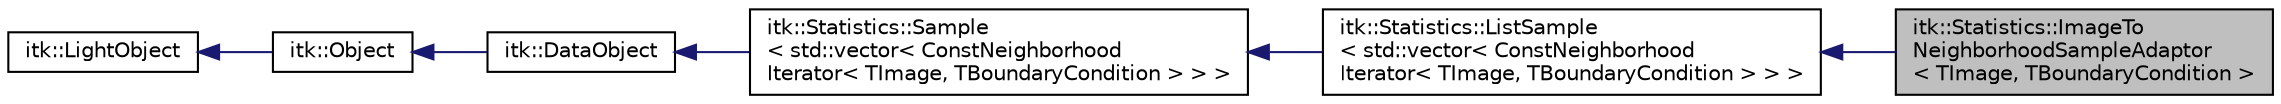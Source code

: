 digraph "itk::Statistics::ImageToNeighborhoodSampleAdaptor&lt; TImage, TBoundaryCondition &gt;"
{
 // LATEX_PDF_SIZE
  edge [fontname="Helvetica",fontsize="10",labelfontname="Helvetica",labelfontsize="10"];
  node [fontname="Helvetica",fontsize="10",shape=record];
  rankdir="LR";
  Node1 [label="itk::Statistics::ImageTo\lNeighborhoodSampleAdaptor\l\< TImage, TBoundaryCondition \>",height=0.2,width=0.4,color="black", fillcolor="grey75", style="filled", fontcolor="black",tooltip="This class provides ListSample interface to ITK Image."];
  Node2 -> Node1 [dir="back",color="midnightblue",fontsize="10",style="solid",fontname="Helvetica"];
  Node2 [label="itk::Statistics::ListSample\l\< std::vector\< ConstNeighborhood\lIterator\< TImage, TBoundaryCondition \> \> \>",height=0.2,width=0.4,color="black", fillcolor="white", style="filled",URL="$classitk_1_1Statistics_1_1ListSample.html",tooltip=" "];
  Node3 -> Node2 [dir="back",color="midnightblue",fontsize="10",style="solid",fontname="Helvetica"];
  Node3 [label="itk::Statistics::Sample\l\< std::vector\< ConstNeighborhood\lIterator\< TImage, TBoundaryCondition \> \> \>",height=0.2,width=0.4,color="black", fillcolor="white", style="filled",URL="$classitk_1_1Statistics_1_1Sample.html",tooltip=" "];
  Node4 -> Node3 [dir="back",color="midnightblue",fontsize="10",style="solid",fontname="Helvetica"];
  Node4 [label="itk::DataObject",height=0.2,width=0.4,color="black", fillcolor="white", style="filled",URL="$classitk_1_1DataObject.html",tooltip="Base class for all data objects in ITK."];
  Node5 -> Node4 [dir="back",color="midnightblue",fontsize="10",style="solid",fontname="Helvetica"];
  Node5 [label="itk::Object",height=0.2,width=0.4,color="black", fillcolor="white", style="filled",URL="$classitk_1_1Object.html",tooltip="Base class for most ITK classes."];
  Node6 -> Node5 [dir="back",color="midnightblue",fontsize="10",style="solid",fontname="Helvetica"];
  Node6 [label="itk::LightObject",height=0.2,width=0.4,color="black", fillcolor="white", style="filled",URL="$classitk_1_1LightObject.html",tooltip="Light weight base class for most itk classes."];
}
